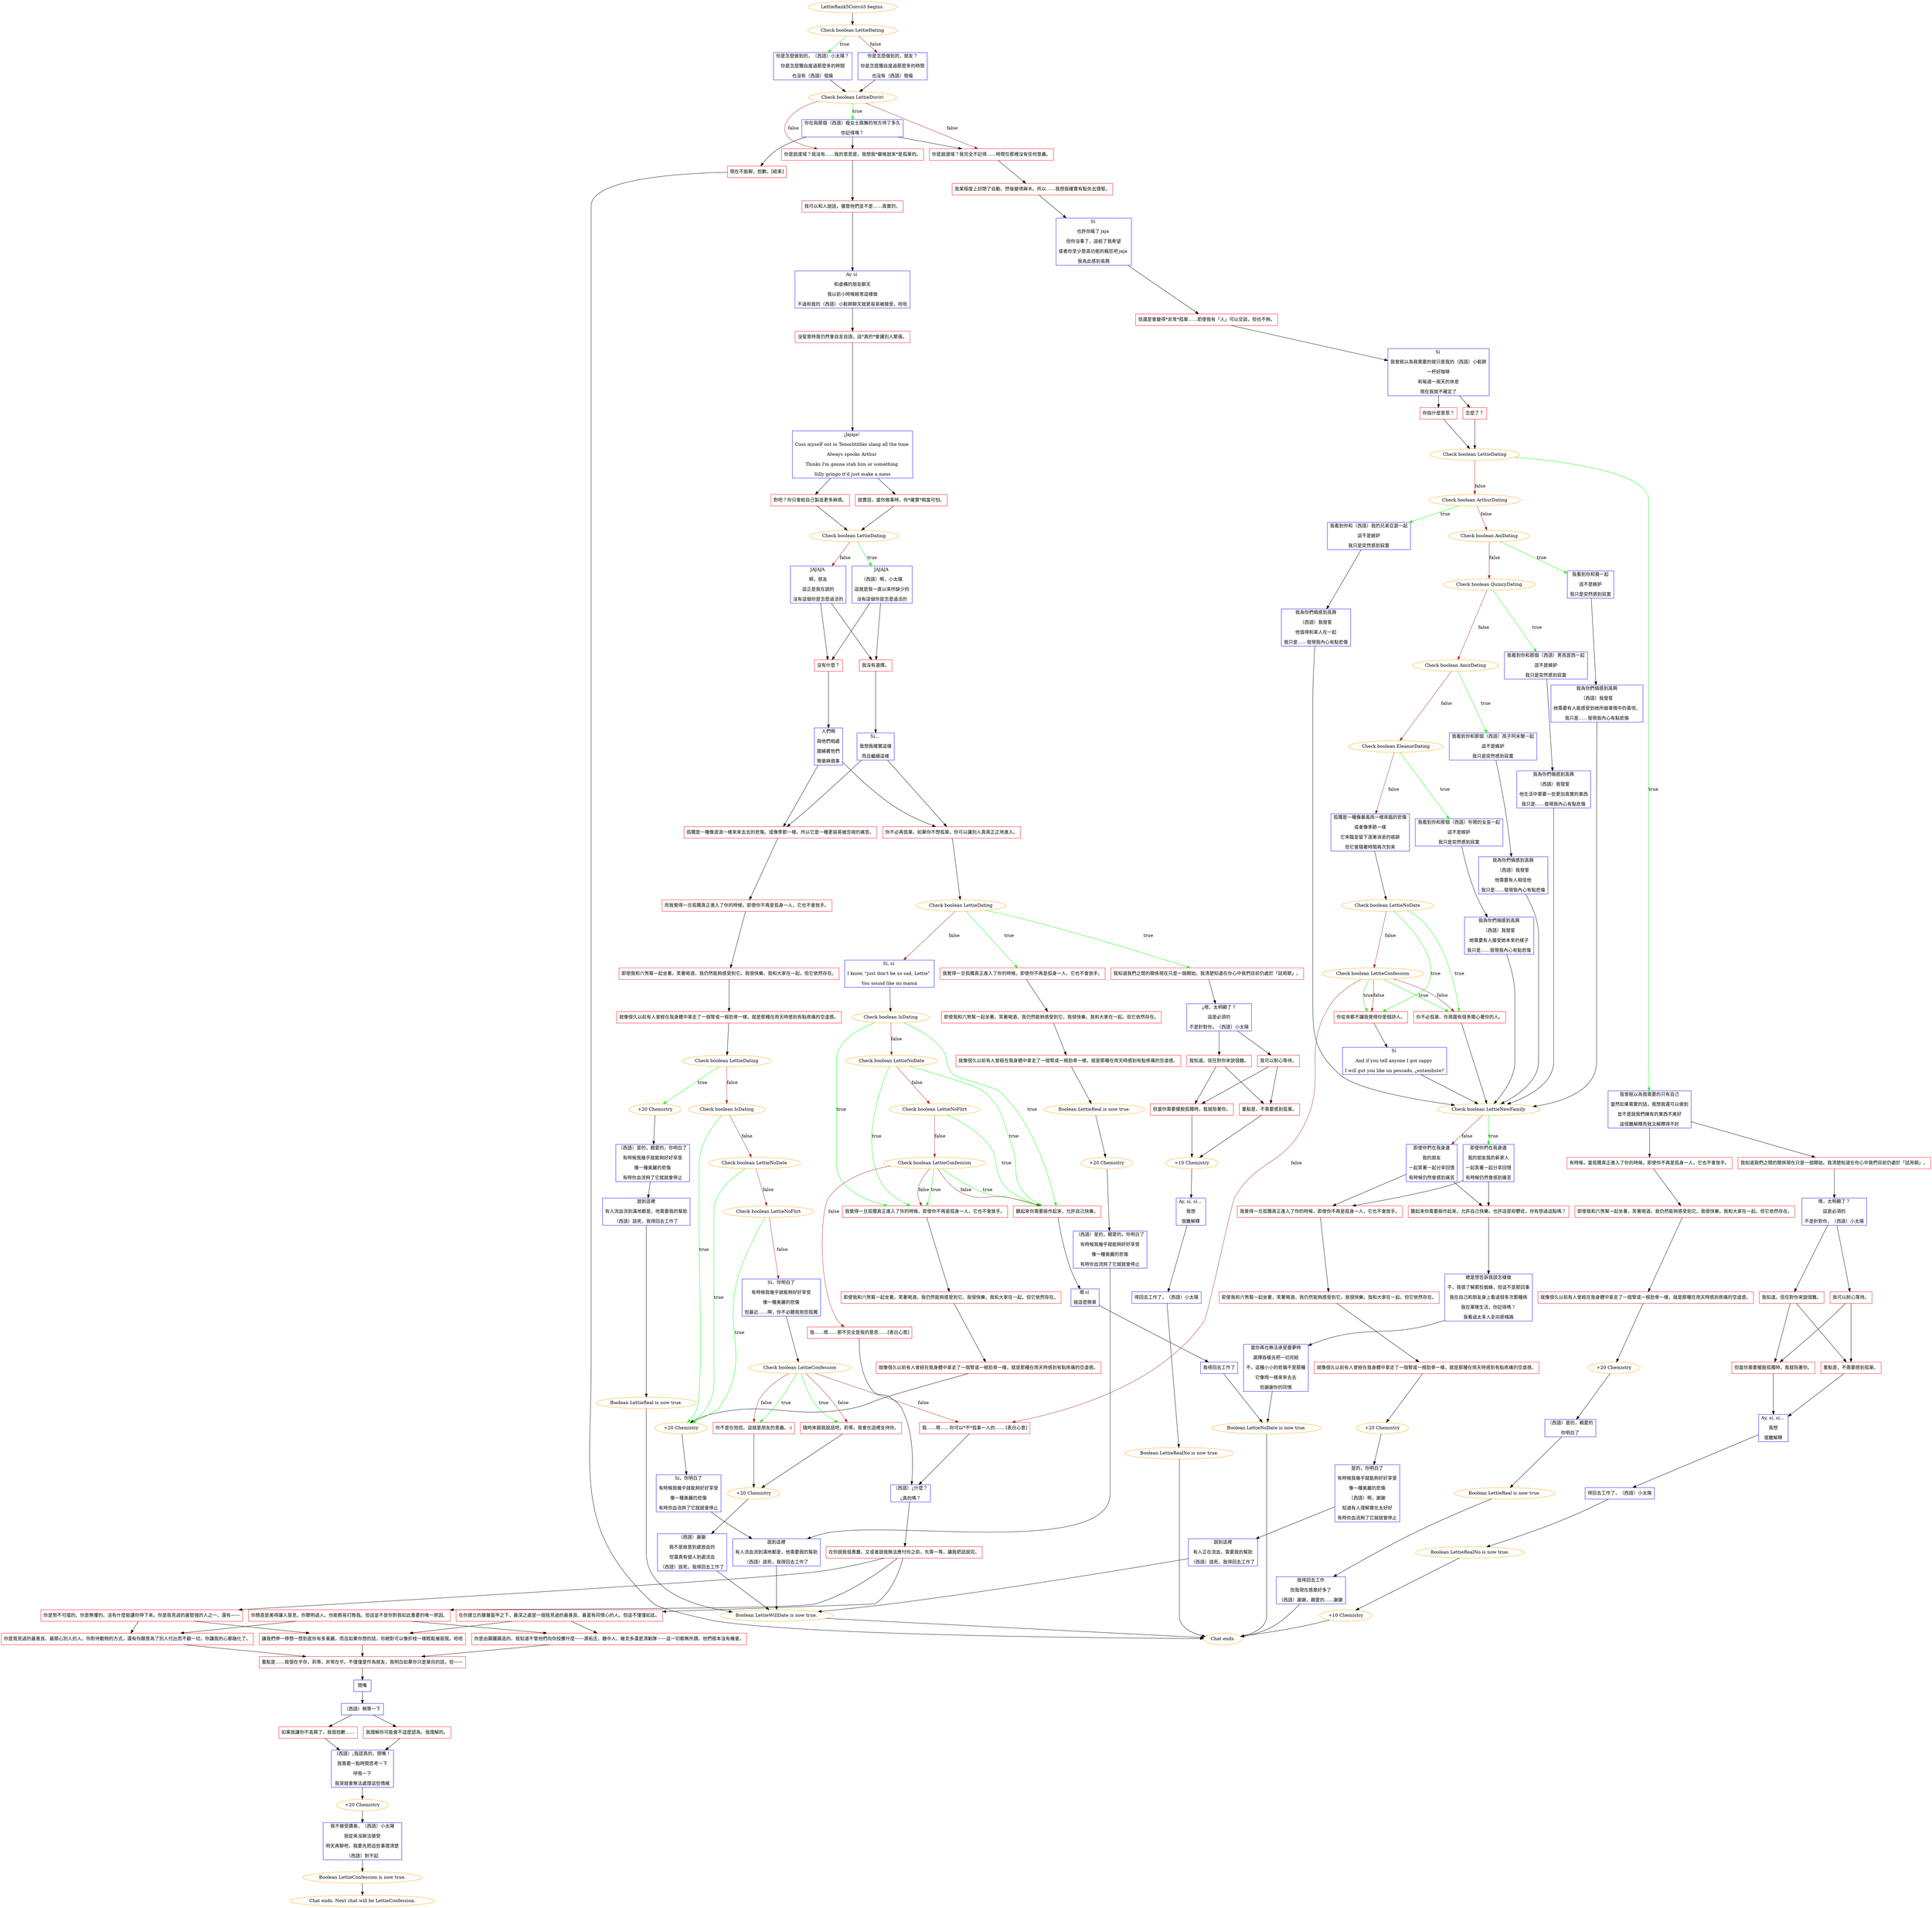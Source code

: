 digraph {
	"LettieRank5Convo3 begins." [color=orange];
		"LettieRank5Convo3 begins." -> j716988010;
	j716988010 [label="Check boolean LettieDating",color=orange];
		j716988010 -> j1677574744 [label=true,color=green];
		j716988010 -> j3085594924 [label=false,color=brown];
	j1677574744 [label="你是怎麼做到的，（西語）小太陽？
你是怎麼獨自度過那麼多的時間
也沒有（西語）發瘋",shape=box,color=blue];
		j1677574744 -> j691931148;
	j3085594924 [label="你是怎麼做到的，朋友？
你是怎麼獨自度過那麼多的時間
也沒有（西語）發瘋",shape=box,color=blue];
		j3085594924 -> j691931148;
	j691931148 [label="Check boolean LettieDuviri",color=orange];
		j691931148 -> j1125810225 [label=true,color=green];
		j691931148 -> j886259096 [label=false,color=brown];
		j691931148 -> j3734281831 [label=false,color=brown];
	j1125810225 [label="你在與那個（西語）瘦女士跳舞的地方待了多久
你記得嗎？",shape=box,color=blue];
		j1125810225 -> j886259096;
		j1125810225 -> j3734281831;
		j1125810225 -> j2185139058;
	j886259096 [label="你是說渡域？我完全不記得……時間在那裡沒有任何意義。",shape=box,color=red];
		j886259096 -> j2362990283;
	j3734281831 [label="你是說渡域？我沒有……我的意思是，我想我*嚴格說來*是孤單的。",shape=box,color=red];
		j3734281831 -> j903252498;
	j2185139058 [label="現在不能聊，抱歉。[結束]",shape=box,color=red];
		j2185139058 -> "Chat ends.";
	j2362990283 [label="我某程度上封閉了自動，然後變得麻木。所以……我想我確實有點失去理智。",shape=box,color=red];
		j2362990283 -> j632165563;
	j903252498 [label="我可以和人說話，儘管他們並不是……真實的。",shape=box,color=red];
		j903252498 -> j3907307798;
	"Chat ends." [color=orange];
	j632165563 [label="Sí 
也許你瘋了 jaja 
但你沒事了，這給了我希望
或者你至少是高功能的瘋狂吧 jaja 
我為此感到高興",shape=box,color=blue];
		j632165563 -> j1619990512;
	j3907307798 [label="Ay sí 
和虛構的朋友聊天
我以前小時候經常這樣做
不過和我的（西語）小鬆餅聊天就更容易被接受，哈哈",shape=box,color=blue];
		j3907307798 -> j3790272923;
	j1619990512 [label="但還是會變得*非常*孤單……即使我有「人」可以交談，但也不夠。",shape=box,color=red];
		j1619990512 -> j1493864659;
	j3790272923 [label="沒留意時我仍然會自言自語。這*真的*會讓別人緊張。",shape=box,color=red];
		j3790272923 -> j1842183223;
	j1493864659 [label="Sí 
我曾經以為我需要的就只是我的（西語）小鬆餅
一杯好咖啡
和每週一兩天的休息
現在我就不確定了",shape=box,color=blue];
		j1493864659 -> j426144290;
		j1493864659 -> j3693753640;
	j1842183223 [label="¡Jajaja! 
Cuss myself out in Tenochtitlán slang all the time 
Always spooks Arthur 
Thinks I'm gonna stab him or something 
Silly gringo it'd just make a mess",shape=box,color=blue];
		j1842183223 -> j2505028437;
		j1842183223 -> j585928077;
	j426144290 [label="你指什麼意思？",shape=box,color=red];
		j426144290 -> j755528787;
	j3693753640 [label="怎麼了？",shape=box,color=red];
		j3693753640 -> j755528787;
	j2505028437 [label="說實話，當你做事時，你*確實*相當可怕。",shape=box,color=red];
		j2505028437 -> j944479570;
	j585928077 [label="對吧？你只會給自己製造更多麻煩。",shape=box,color=red];
		j585928077 -> j944479570;
	j755528787 [label="Check boolean LettieDating",color=orange];
		j755528787 -> j1814190979 [label=true,color=green];
		j755528787 -> j3706479038 [label=false,color=brown];
	j944479570 [label="Check boolean LettieDating",color=orange];
		j944479570 -> j3679360674 [label=true,color=green];
		j944479570 -> j3970908979 [label=false,color=brown];
	j1814190979 [label="我曾經以為我需要的只有自己
當然如果需要的話，我想我還可以做到
並不是說我們擁有的東西不美好
這很難解釋而我又解釋得不好",shape=box,color=blue];
		j1814190979 -> j3436409994;
		j1814190979 -> j3483490045;
	j3706479038 [label="Check boolean ArthurDating",color=orange];
		j3706479038 -> j2338873067 [label=true,color=green];
		j3706479038 -> j2203024630 [label=false,color=brown];
	j3679360674 [label="JAJAJA 
（西語）啊，小太陽
這就是我一直以來所缺少的
沒有這個你是怎麼過活的",shape=box,color=blue];
		j3679360674 -> j648609773;
		j3679360674 -> j2744468042;
	j3970908979 [label="JAJAJA 
啊，朋友
這正是我在說的
沒有這個你是怎麼過活的",shape=box,color=blue];
		j3970908979 -> j648609773;
		j3970908979 -> j2744468042;
	j3436409994 [label="我知道我們之間的關係現在只是一個開始。我清楚知道在你心中我們目前仍處於「試用期」。",shape=box,color=red];
		j3436409994 -> j3900935183;
	j3483490045 [label="有時候，當孤獨真正進入了你的時候，即使你不再是孤身一人，它也不會放手。",shape=box,color=red];
		j3483490045 -> j912331879;
	j2338873067 [label="我看到你和（西語）我的兄弟亞瑟一起
這不是嫉妒
我只是突然感到寂寞",shape=box,color=blue];
		j2338873067 -> j3136304821;
	j2203024630 [label="Check boolean AoiDating",color=orange];
		j2203024630 -> j389195212 [label=true,color=green];
		j2203024630 -> j3177799908 [label=false,color=brown];
	j648609773 [label="沒有什麼？",shape=box,color=red];
		j648609773 -> j1664031649;
	j2744468042 [label="我沒有選擇。",shape=box,color=red];
		j2744468042 -> j2740923527;
	j3900935183 [label="嗯，太明顯了？
這是必須的
不是針對你，（西語）小太陽",shape=box,color=blue];
		j3900935183 -> j3066652874;
		j3900935183 -> j3385176138;
	j912331879 [label="即使我和六煞幫一起坐著，笑著喝酒，我仍然能夠感受到它。我很快樂。我和大家在一起。但它依然存在。",shape=box,color=red];
		j912331879 -> j273553043;
	j3136304821 [label="我為你們倆感到高興
（西語）我發誓
他值得和某人在一起
我只是……發現我內心有點悲傷",shape=box,color=blue];
		j3136304821 -> j2173112388;
	j389195212 [label="我看到你和葵一起
這不是嫉妒
我只是突然感到寂寞",shape=box,color=blue];
		j389195212 -> j1133699409;
	j3177799908 [label="Check boolean QuincyDating",color=orange];
		j3177799908 -> j2600306339 [label=true,color=green];
		j3177799908 -> j3241411902 [label=false,color=brown];
	j1664031649 [label="人們啊
與他們相處
圍繞著他們
簡單麻煩事",shape=box,color=blue];
		j1664031649 -> j2213907992;
		j1664031649 -> j927718191;
	j2740923527 [label="Sí... 
我想我確實這樣
而且繼續這樣",shape=box,color=blue];
		j2740923527 -> j2213907992;
		j2740923527 -> j927718191;
	j3066652874 [label="我知道。信任對你來說很難。",shape=box,color=red];
		j3066652874 -> j2791791748;
		j3066652874 -> j3669398628;
	j3385176138 [label="我可以耐心等待。",shape=box,color=red];
		j3385176138 -> j2791791748;
		j3385176138 -> j3669398628;
	j273553043 [label="就像很久以前有人曾經在我身體中拿走了一個腎或一根肋骨一樣，就是那種在雨天時感到疼痛的空虛感。",shape=box,color=red];
		j273553043 -> j4287683507;
	j2173112388 [label="Check boolean LettieNewFamily",color=orange];
		j2173112388 -> j3314749060 [label=true,color=green];
		j2173112388 -> j1559289058 [label=false,color=brown];
	j1133699409 [label="我為你們倆感到高興
（西語）我發誓
她需要有人能感受到她所做事情中的喜悅。
我只是……發現我內心有點悲傷",shape=box,color=blue];
		j1133699409 -> j2173112388;
	j2600306339 [label="我看到你和那個（西語）男孩崑西一起
這不是嫉妒
我只是突然感到寂寞",shape=box,color=blue];
		j2600306339 -> j1123322360;
	j3241411902 [label="Check boolean AmirDating",color=orange];
		j3241411902 -> j1526180995 [label=true,color=green];
		j3241411902 -> j86684457 [label=false,color=brown];
	j2213907992 [label="孤獨是一種像波浪一樣來來去去的悲傷。或像季節一樣。所以它是一種更容易被忽視的痛苦。",shape=box,color=red];
		j2213907992 -> j1858656850;
	j927718191 [label="你不必再孤單。如果你不想孤單，你可以讓別人真真正正地進入。",shape=box,color=red];
		j927718191 -> j1590323314;
	j2791791748 [label="但當你需要擺脫孤獨時，我就陪著你。",shape=box,color=red];
		j2791791748 -> j2587184060;
	j3669398628 [label="重點是，不需要感到孤單。",shape=box,color=red];
		j3669398628 -> j2587184060;
	j4287683507 [label="+20 Chemistry",color=orange];
		j4287683507 -> j1682857112;
	j3314749060 [label="即使你們在我身邊
我的朋友我的新家人
一起笑著一起分享回憶
有時候仍然會感到痛苦",shape=box,color=blue];
		j3314749060 -> j2719437094;
		j3314749060 -> j2988586463;
	j1559289058 [label="即使你們在我身邊
我的朋友
一起笑著一起分享回憶
有時候仍然會感到痛苦",shape=box,color=blue];
		j1559289058 -> j2719437094;
		j1559289058 -> j2988586463;
	j1123322360 [label="我為你們倆感到高興
（西語）我發誓
他生活中需要一些更加真實的東西
我只是……發現我內心有點悲傷",shape=box,color=blue];
		j1123322360 -> j2173112388;
	j1526180995 [label="我看到你和那個（西語）孩子阿米爾一起
這不是嫉妒
我只是突然感到寂寞",shape=box,color=blue];
		j1526180995 -> j473169476;
	j86684457 [label="Check boolean EleanorDating",color=orange];
		j86684457 -> j512506905 [label=true,color=green];
		j86684457 -> j1591422003 [label=false,color=brown];
	j1858656850 [label="而我覺得一旦孤獨真正進入了你的時候，即使你不再是孤身一人，它也不會放手。",shape=box,color=red];
		j1858656850 -> j3788790918;
	j1590323314 [label="Check boolean LettieDating",color=orange];
		j1590323314 -> j4232681180 [label=true,color=green];
		j1590323314 -> j853683939 [label=true,color=green];
		j1590323314 -> j3899940792 [label=false,color=brown];
	j2587184060 [label="Ay, sí, sí... 
我想
很難解釋",shape=box,color=blue];
		j2587184060 -> j3522889476;
	j1682857112 [label="（西語）是的，親愛的
你明白了",shape=box,color=blue];
		j1682857112 -> j28413894;
	j2719437094 [label="我覺得一旦孤獨真正進入了你的時候，即使你不再是孤身一人，它也不會放手。",shape=box,color=red];
		j2719437094 -> j530585493;
	j2988586463 [label="聽起來你需要振作起來，允許自己快樂。也許這是抑鬱症，你有想過這點嗎？",shape=box,color=red];
		j2988586463 -> j1346350066;
	j473169476 [label="我為你們倆感到高興
（西語）我發誓
他需要有人相信他
我只是……發現我內心有點悲傷",shape=box,color=blue];
		j473169476 -> j2173112388;
	j512506905 [label="我看到你和那個（西語）吵鬧的女巫一起
這不是嫉妒
我只是突然感到寂寞",shape=box,color=blue];
		j512506905 -> j3790844512;
	j1591422003 [label="孤獨是一種像暴風雨一樣來臨的悲傷
或者像季節一樣
它來臨並留下逐漸消逝的痕跡
但它會隨著時間再次到來",shape=box,color=blue];
		j1591422003 -> j1408970052;
	j3788790918 [label="即使我和六煞幫一起坐著，笑著喝酒，我仍然能夠感受到它。我很快樂。我和大家在一起。但它依然存在。",shape=box,color=red];
		j3788790918 -> j2670508256;
	j4232681180 [label="我知道我們之間的關係現在只是一個開始。我清楚知道在你心中我們目前仍處於「試用期」。",shape=box,color=red];
		j4232681180 -> j2302567198;
	j853683939 [label="我覺得一旦孤獨真正進入了你的時候，即使你不再是孤身一人，它也不會放手。",shape=box,color=red];
		j853683939 -> j2420104348;
	j3899940792 [label="Sí, sí 
I know, \"just don't be so sad, Lettie\" 
You sound like mi mamá",shape=box,color=blue];
		j3899940792 -> j1138076182;
	j3522889476 [label="得回去工作了，（西語）小太陽",shape=box,color=blue];
		j3522889476 -> j387594728;
	j28413894 [label="Boolean LettieReal is now true.",color=orange];
		j28413894 -> j74001676;
	j530585493 [label="即使我和六煞幫一起坐著，笑著喝酒，我仍然能夠感受到它。我很快樂。我和大家在一起。但它依然存在。",shape=box,color=red];
		j530585493 -> j1342569772;
	j1346350066 [label="總是想告訴我該怎樣做
不，我很了解那些蜘蛛，但這不是那回事
我在自己和朋友身上看過很多次那種病
我在軍隊生活，你記得嗎？
我看過太多人走向那條路",shape=box,color=blue];
		j1346350066 -> j3733076794;
	j3790844512 [label="我為你們倆感到高興
（西語）我發誓
她需要有人接受她本來的樣子
我只是……發現我內心有點悲傷",shape=box,color=blue];
		j3790844512 -> j2173112388;
	j1408970052 [label="Check boolean LettieNoDate",color=orange];
		j1408970052 -> j273977526 [label=true,color=green];
		j1408970052 -> j3336178234 [label=true,color=green];
		j1408970052 -> j3154053149 [label=false,color=brown];
	j2670508256 [label="就像很久以前有人曾經在我身體中拿走了一個腎或一根肋骨一樣，就是那種在雨天時感到有點疼痛的空虛感。",shape=box,color=red];
		j2670508256 -> j301637411;
	j2302567198 [label="¿嗯，太明顯了？
這是必須的
不是針對你，（西語）小太陽",shape=box,color=blue];
		j2302567198 -> j1660651595;
		j2302567198 -> j798465799;
	j2420104348 [label="即使我和六煞幫一起坐著，笑著喝酒，我仍然能夠感受到它。我很快樂。我和大家在一起。但它依然存在。",shape=box,color=red];
		j2420104348 -> j831478560;
	j1138076182 [label="Check boolean IsDating",color=orange];
		j1138076182 -> j4117519830 [label=true,color=green];
		j1138076182 -> j2001845177 [label=true,color=green];
		j1138076182 -> j2606224725 [label=false,color=brown];
	j387594728 [label="Boolean LettieRealNo is now true.",color=orange];
		j387594728 -> j1470630329;
	j74001676 [label="我得回去工作
但我現在感覺好多了
（西語）謝謝，親愛的……謝謝",shape=box,color=blue];
		j74001676 -> "Chat ends.";
	j1342569772 [label="就像很久以前有人曾經在我身體中拿走了一個腎或一根肋骨一樣，就是那種在雨天時感到有點疼痛的空虛感。",shape=box,color=red];
		j1342569772 -> j318236995;
	j3733076794 [label="當你再也無法承受噩夢時
選擇吞槍去把一切完結
不，這種小小的悲傷不是那種
它像雨一樣來來去去
但謝謝你的同情",shape=box,color=blue];
		j3733076794 -> j3065772033;
	j273977526 [label="你不必孤單。你周圍有很多關心著你的人。",shape=box,color=red];
		j273977526 -> j2173112388;
	j3336178234 [label="你從來都不讓我覺得你是個詩人。",shape=box,color=red];
		j3336178234 -> j518522834;
	j3154053149 [label="Check boolean LettieConfession",color=orange];
		j3154053149 -> j273977526 [label=true,color=green];
		j3154053149 -> j3336178234 [label=true,color=green];
		j3154053149 -> j273977526 [label=false,color=brown];
		j3154053149 -> j3336178234 [label=false,color=brown];
		j3154053149 -> j991444940 [label=false,color=brown];
	j301637411 [label="Check boolean LettieDating",color=orange];
		j301637411 -> j1545132662 [label=true,color=green];
		j301637411 -> j903956660 [label=false,color=brown];
	j1660651595 [label="我知道。信任對你來說很難。",shape=box,color=red];
		j1660651595 -> j981116742;
		j1660651595 -> j588298443;
	j798465799 [label="我可以耐心等待。",shape=box,color=red];
		j798465799 -> j981116742;
		j798465799 -> j588298443;
	j831478560 [label="就像很久以前有人曾經在我身體中拿走了一個腎或一根肋骨一樣，就是那種在雨天時感到有點疼痛的空虛感。",shape=box,color=red];
		j831478560 -> j3780955584;
	j4117519830 [label="聽起來你需要振作起來，允許自己快樂。",shape=box,color=red];
		j4117519830 -> j1068554107;
	j2001845177 [label="我覺得一旦孤獨真正進入了你的時候，即使你不再是孤身一人，它也不會放手。",shape=box,color=red];
		j2001845177 -> j428229604;
	j2606224725 [label="Check boolean LettieNoDate",color=orange];
		j2606224725 -> j4117519830 [label=true,color=green];
		j2606224725 -> j2001845177 [label=true,color=green];
		j2606224725 -> j1371723557 [label=false,color=brown];
	j1470630329 [label="+10 Chemistry",color=orange];
		j1470630329 -> "Chat ends.";
	j318236995 [label="+20 Chemistry",color=orange];
		j318236995 -> j1614300643;
	j3065772033 [label="Boolean LettieNoDate is now true.",color=orange];
		j3065772033 -> "Chat ends.";
	j518522834 [label="Sí 
And if you tell anyone I got sappy 
I will gut you like un pescado, ¿entendiste?",shape=box,color=blue];
		j518522834 -> j2173112388;
	j991444940 [label="我……嗯……你可以*不*孤單一人的…… [表白心意]",shape=box,color=red];
		j991444940 -> j2724639742;
	j1545132662 [label="+20 Chemistry",color=orange];
		j1545132662 -> j4047897037;
	j903956660 [label="Check boolean IsDating",color=orange];
		j903956660 -> j1945920426 [label=true,color=green];
		j903956660 -> j4282611158 [label=false,color=brown];
	j981116742 [label="但當你需要擺脫孤獨時，我就陪著你。",shape=box,color=red];
		j981116742 -> j2160383756;
	j588298443 [label="重點是，不需要感到孤單。",shape=box,color=red];
		j588298443 -> j2160383756;
	j3780955584 [label="Boolean LettieReal is now true.",color=orange];
		j3780955584 -> j1436645658;
	j1068554107 [label="嗯 sí 
就這麼簡單",shape=box,color=blue];
		j1068554107 -> j2053894520;
	j428229604 [label="即使我和六煞幫一起坐著，笑著喝酒，我仍然能夠感受到它。我很快樂。我和大家在一起。但它依然存在。",shape=box,color=red];
		j428229604 -> j962429703;
	j1371723557 [label="Check boolean LettieNoFlirt",color=orange];
		j1371723557 -> j4117519830 [label=true,color=green];
		j1371723557 -> j1825139993 [label=false,color=brown];
	j1614300643 [label="是的，你明白了
有時候我幾乎就能夠好好享受
像一種美麗的悲傷
（西語）啊，謝謝
知道有人理解實在太好好
有時你血流夠了它就就會停止",shape=box,color=blue];
		j1614300643 -> j1302850597;
	j2724639742 [label="（西語）¿什麼？
¿真的嗎？",shape=box,color=blue];
		j2724639742 -> j1758071017;
	j4047897037 [label="（西語）是的，親愛的，你明白了
有時候我幾乎就能夠好好享受
像一種美麗的悲傷
有時你血流夠了它就就會停止",shape=box,color=blue];
		j4047897037 -> j772358812;
	j1945920426 [label="+20 Chemistry",color=orange];
		j1945920426 -> j916927615;
	j4282611158 [label="Check boolean LettieNoDate",color=orange];
		j4282611158 -> j1945920426 [label=true,color=green];
		j4282611158 -> j2026799377 [label=false,color=brown];
	j2160383756 [label="+10 Chemistry",color=orange];
		j2160383756 -> j2899977627;
	j1436645658 [label="+20 Chemistry",color=orange];
		j1436645658 -> j3478061736;
	j2053894520 [label="我得回去工作了",shape=box,color=blue];
		j2053894520 -> j3065772033;
	j962429703 [label="就像很久以前有人曾經在我身體中拿走了一個腎或一根肋骨一樣，就是那種在雨天時感到有點疼痛的空虛感。",shape=box,color=red];
		j962429703 -> j1945920426;
	j1825139993 [label="Check boolean LettieConfession",color=orange];
		j1825139993 -> j4117519830 [label=true,color=green];
		j1825139993 -> j2001845177 [label=true,color=green];
		j1825139993 -> j4117519830 [label=false,color=brown];
		j1825139993 -> j2001845177 [label=false,color=brown];
		j1825139993 -> j10373672 [label=false,color=brown];
	j1302850597 [label="說到這裡
有人正在流血，需要我的幫助
（西語）該死，我得回去工作了",shape=box,color=blue];
		j1302850597 -> j843193783;
	j1758071017 [label="在你說我很愚蠢，又或者說我無法應付你之前，先等一等，讓我把話說完。",shape=box,color=red];
		j1758071017 -> j2448393208;
		j1758071017 -> j515122940;
		j1758071017 -> j2728159023;
	j772358812 [label="說到這裡
有人流血流到滿地都是，他需要我的幫助
（西語）該死，我得回去工作了",shape=box,color=blue];
		j772358812 -> j2612655015;
	j916927615 [label="Sí，你明白了
有時候我幾乎就能夠好好享受
像一種美麗的悲傷
有時你血流夠了它就就會停止",shape=box,color=blue];
		j916927615 -> j1550811063;
	j2026799377 [label="Check boolean LettieNoFlirt",color=orange];
		j2026799377 -> j1945920426 [label=true,color=green];
		j2026799377 -> j3769667723 [label=false,color=brown];
	j2899977627 [label="Ay, sí, sí... 
我想
很難解釋",shape=box,color=blue];
		j2899977627 -> j1182742082;
	j3478061736 [label="（西語）是的，親愛的，你明白了
有時候我幾乎就能夠好好享受
像一種美麗的悲傷
有時你血流夠了它就就會停止",shape=box,color=blue];
		j3478061736 -> j1550811063;
	j10373672 [label="我……嗯……那不完全是我的意思……[表白心意]",shape=box,color=red];
		j10373672 -> j2724639742;
	j843193783 [label="Boolean LettieWillDate is now true.",color=orange];
		j843193783 -> "Chat ends.";
	j2448393208 [label="你簡直是美得讓人窒息。你聰明過人。你能輕易打敗我。但這並不是你對我如此重要的唯一原因。",shape=box,color=red];
		j2448393208 -> j3573131748;
		j2448393208 -> j3975226097;
	j515122940 [label="在你建立的層層盔甲之下，最深之處是一個我見過的最善良、最富有同情心的人。但這不僅僅如此。",shape=box,color=red];
		j515122940 -> j184766493;
		j515122940 -> j3975226097;
	j2728159023 [label="你是勢不可擋的。你是無懼的。沒有什麼能讓你停下來。你是我見過的最堅強的人之一。還有——",shape=box,color=red];
		j2728159023 -> j184766493;
		j2728159023 -> j3573131748;
	j2612655015 [label="Boolean LettieReal is now true.",color=orange];
		j2612655015 -> j843193783;
	j1550811063 [label="說到這裡
有人流血流到滿地都是，他需要我的幫助
（西語）該死，我得回去工作了",shape=box,color=blue];
		j1550811063 -> j843193783;
	j3769667723 [label="Sí，你明白了
有時候我幾乎就能夠好好享受
像一種美麗的悲傷
但最近……啊，你不必聽我抱怨孤獨",shape=box,color=blue];
		j3769667723 -> j539674275;
	j1182742082 [label="得回去工作了，（西語）小太陽",shape=box,color=blue];
		j1182742082 -> j602183822;
	j3573131748 [label="你是我見過的最善良、最關心別人的人。你對待動物的方式，還有你願意為了別人付出而不顧一切，你讓我的心都融化了。",shape=box,color=red];
		j3573131748 -> j3891032193;
	j3975226097 [label="你是由鋼鐵鑄造的。我知道不管他們向你投擲什麼——源拓氏、牆中人、維克多還是清剿隊——這一切都無所謂。他們根本沒有機會。",shape=box,color=red];
		j3975226097 -> j3891032193;
	j184766493 [label="讓我們停一停想一想到底你有多美麗，而且如果你想的話，你絕對可以像折枝一樣輕鬆摧毀我。哈哈",shape=box,color=red];
		j184766493 -> j3891032193;
	j539674275 [label="Check boolean LettieConfession",color=orange];
		j539674275 -> j252972451 [label=true,color=green];
		j539674275 -> j1305956818 [label=true,color=green];
		j539674275 -> j252972451 [label=false,color=brown];
		j539674275 -> j1305956818 [label=false,color=brown];
		j539674275 -> j991444940 [label=false,color=brown];
	j602183822 [label="Boolean LettieRealNo is now true.",color=orange];
		j602183822 -> "Chat ends.";
	j3891032193 [label="重點是……我很在乎你，莉蒂。非常在乎。不僅僅是作為朋友，我明白如果你只是單向的話，但——",shape=box,color=red];
		j3891032193 -> j272874903;
	j252972451 [label="隨時來跟我說話吧，莉蒂。我會在這裡支持你。",shape=box,color=red];
		j252972451 -> j1081472086;
	j1305956818 [label="你不是在抱怨。這就是朋友的意義。:)",shape=box,color=red];
		j1305956818 -> j1081472086;
	j272874903 [label="閉嘴",shape=box,color=blue];
		j272874903 -> j3624949449;
	j1081472086 [label="+20 Chemistry",color=orange];
		j1081472086 -> j2883055552;
	j3624949449 [label="（西語）稍等一下",shape=box,color=blue];
		j3624949449 -> j3652317031;
		j3624949449 -> j2357923553;
	j2883055552 [label="（西語）謝謝
我不是故意到處放血的
但還真有個人到處流血
（西語）該死，我得回去工作了",shape=box,color=blue];
		j2883055552 -> j843193783;
	j3652317031 [label="如果我讓你不高興了，我很抱歉……",shape=box,color=red];
		j3652317031 -> j1322423242;
	j2357923553 [label="我理解你可能會不這麼認為，我理解的。",shape=box,color=red];
		j2357923553 -> j1322423242;
	j1322423242 [label="（西語）¡我認真的，閉嘴！
我需要一點時間思考一下
呼吸一下
我哭就會無法處理這些情緒",shape=box,color=blue];
		j1322423242 -> j388085041;
	j388085041 [label="+20 Chemistry",color=orange];
		j388085041 -> j2109514766;
	j2109514766 [label="我不接受讚美，（西語）小太陽
我從來沒辦法接受
明天再聊吧，我要先把這些事理清楚
（西語）對不起",shape=box,color=blue];
		j2109514766 -> j621831274;
	j621831274 [label="Boolean LettieConfession is now true.",color=orange];
		j621831274 -> "Chat ends. Next chat will be LettieConfession.";
	"Chat ends. Next chat will be LettieConfession." [color=orange];
}